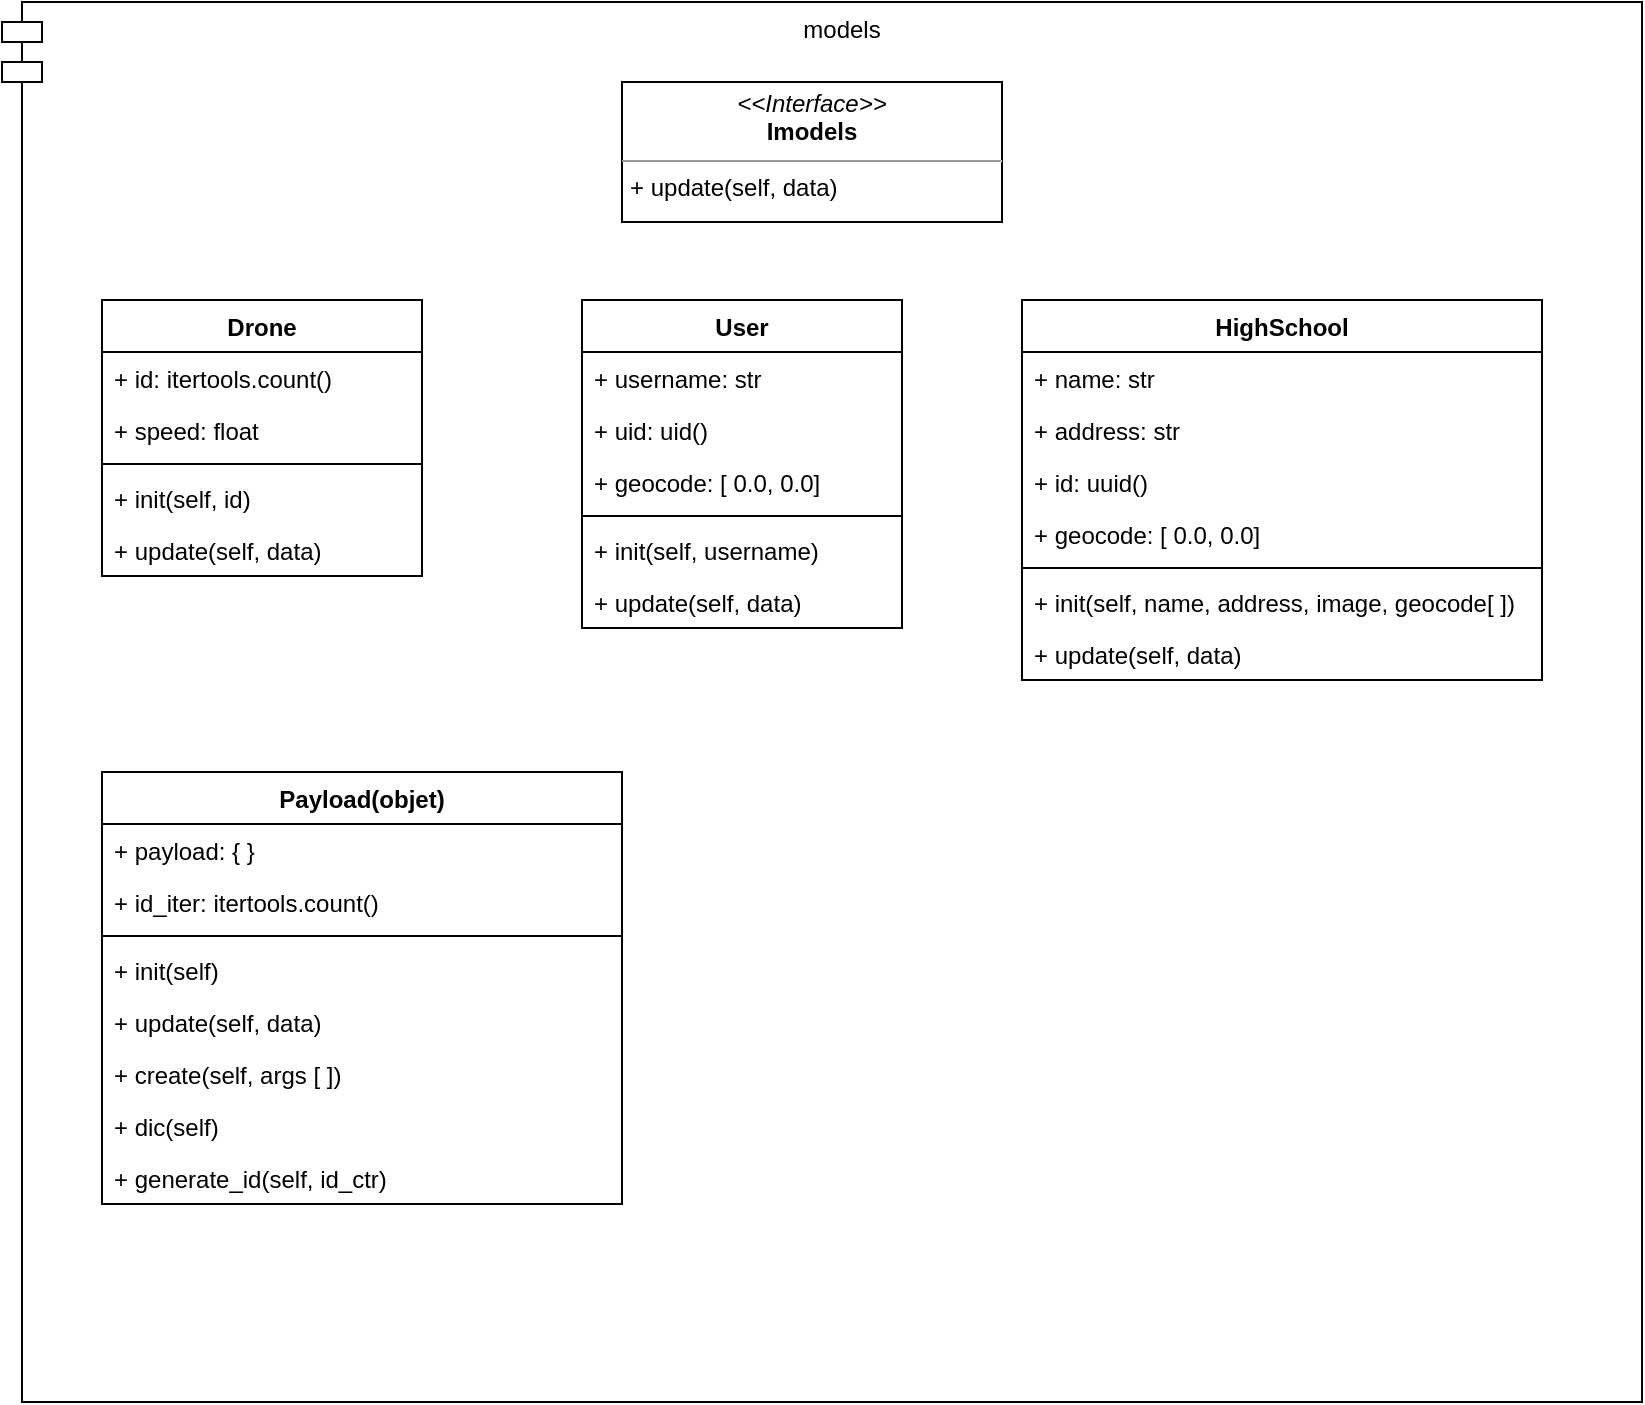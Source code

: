 <mxfile version="14.5.10" type="github" pages="4">
  <diagram id="TdWD0w93wvNsjDnutRls" name="models">
    <mxGraphModel dx="862" dy="450" grid="1" gridSize="10" guides="1" tooltips="1" connect="1" arrows="1" fold="1" page="1" pageScale="1" pageWidth="850" pageHeight="1100" math="0" shadow="0">
      <root>
        <mxCell id="dMVoEUgu7rUzdq6CfvKK-0" />
        <mxCell id="dMVoEUgu7rUzdq6CfvKK-1" parent="dMVoEUgu7rUzdq6CfvKK-0" />
        <mxCell id="dMVoEUgu7rUzdq6CfvKK-2" value="models" style="shape=module;align=left;spacingLeft=20;align=center;verticalAlign=top;" parent="dMVoEUgu7rUzdq6CfvKK-1" vertex="1">
          <mxGeometry x="20" y="70" width="820" height="700" as="geometry" />
        </mxCell>
        <mxCell id="dMVoEUgu7rUzdq6CfvKK-3" value="Drone" style="swimlane;fontStyle=1;align=center;verticalAlign=top;childLayout=stackLayout;horizontal=1;startSize=26;horizontalStack=0;resizeParent=1;resizeParentMax=0;resizeLast=0;collapsible=1;marginBottom=0;" parent="dMVoEUgu7rUzdq6CfvKK-1" vertex="1">
          <mxGeometry x="70" y="219" width="160" height="138" as="geometry" />
        </mxCell>
        <mxCell id="dMVoEUgu7rUzdq6CfvKK-4" value="+ id: itertools.count()" style="text;strokeColor=none;fillColor=none;align=left;verticalAlign=top;spacingLeft=4;spacingRight=4;overflow=hidden;rotatable=0;points=[[0,0.5],[1,0.5]];portConstraint=eastwest;" parent="dMVoEUgu7rUzdq6CfvKK-3" vertex="1">
          <mxGeometry y="26" width="160" height="26" as="geometry" />
        </mxCell>
        <mxCell id="dMVoEUgu7rUzdq6CfvKK-8" value="+ speed: float" style="text;strokeColor=none;fillColor=none;align=left;verticalAlign=top;spacingLeft=4;spacingRight=4;overflow=hidden;rotatable=0;points=[[0,0.5],[1,0.5]];portConstraint=eastwest;" parent="dMVoEUgu7rUzdq6CfvKK-3" vertex="1">
          <mxGeometry y="52" width="160" height="26" as="geometry" />
        </mxCell>
        <mxCell id="dMVoEUgu7rUzdq6CfvKK-5" value="" style="line;strokeWidth=1;fillColor=none;align=left;verticalAlign=middle;spacingTop=-1;spacingLeft=3;spacingRight=3;rotatable=0;labelPosition=right;points=[];portConstraint=eastwest;" parent="dMVoEUgu7rUzdq6CfvKK-3" vertex="1">
          <mxGeometry y="78" width="160" height="8" as="geometry" />
        </mxCell>
        <mxCell id="dMVoEUgu7rUzdq6CfvKK-6" value="+ init(self, id)" style="text;strokeColor=none;fillColor=none;align=left;verticalAlign=top;spacingLeft=4;spacingRight=4;overflow=hidden;rotatable=0;points=[[0,0.5],[1,0.5]];portConstraint=eastwest;" parent="dMVoEUgu7rUzdq6CfvKK-3" vertex="1">
          <mxGeometry y="86" width="160" height="26" as="geometry" />
        </mxCell>
        <mxCell id="dMVoEUgu7rUzdq6CfvKK-7" value="+ update(self, data)" style="text;strokeColor=none;fillColor=none;align=left;verticalAlign=top;spacingLeft=4;spacingRight=4;overflow=hidden;rotatable=0;points=[[0,0.5],[1,0.5]];portConstraint=eastwest;" parent="dMVoEUgu7rUzdq6CfvKK-3" vertex="1">
          <mxGeometry y="112" width="160" height="26" as="geometry" />
        </mxCell>
        <mxCell id="dMVoEUgu7rUzdq6CfvKK-10" value="User" style="swimlane;fontStyle=1;align=center;verticalAlign=top;childLayout=stackLayout;horizontal=1;startSize=26;horizontalStack=0;resizeParent=1;resizeParentMax=0;resizeLast=0;collapsible=1;marginBottom=0;" parent="dMVoEUgu7rUzdq6CfvKK-1" vertex="1">
          <mxGeometry x="310" y="219" width="160" height="164" as="geometry" />
        </mxCell>
        <mxCell id="dMVoEUgu7rUzdq6CfvKK-11" value="+ username: str" style="text;strokeColor=none;fillColor=none;align=left;verticalAlign=top;spacingLeft=4;spacingRight=4;overflow=hidden;rotatable=0;points=[[0,0.5],[1,0.5]];portConstraint=eastwest;" parent="dMVoEUgu7rUzdq6CfvKK-10" vertex="1">
          <mxGeometry y="26" width="160" height="26" as="geometry" />
        </mxCell>
        <mxCell id="PnKO6zzYoEROyyv8Z7TP-0" value="+ uid: uid()" style="text;strokeColor=none;fillColor=none;align=left;verticalAlign=top;spacingLeft=4;spacingRight=4;overflow=hidden;rotatable=0;points=[[0,0.5],[1,0.5]];portConstraint=eastwest;" vertex="1" parent="dMVoEUgu7rUzdq6CfvKK-10">
          <mxGeometry y="52" width="160" height="26" as="geometry" />
        </mxCell>
        <mxCell id="dMVoEUgu7rUzdq6CfvKK-14" value="+ geocode: [ 0.0, 0.0]" style="text;strokeColor=none;fillColor=none;align=left;verticalAlign=top;spacingLeft=4;spacingRight=4;overflow=hidden;rotatable=0;points=[[0,0.5],[1,0.5]];portConstraint=eastwest;" parent="dMVoEUgu7rUzdq6CfvKK-10" vertex="1">
          <mxGeometry y="78" width="160" height="26" as="geometry" />
        </mxCell>
        <mxCell id="dMVoEUgu7rUzdq6CfvKK-12" value="" style="line;strokeWidth=1;fillColor=none;align=left;verticalAlign=middle;spacingTop=-1;spacingLeft=3;spacingRight=3;rotatable=0;labelPosition=right;points=[];portConstraint=eastwest;" parent="dMVoEUgu7rUzdq6CfvKK-10" vertex="1">
          <mxGeometry y="104" width="160" height="8" as="geometry" />
        </mxCell>
        <mxCell id="dMVoEUgu7rUzdq6CfvKK-18" value="+ init(self, username)" style="text;strokeColor=none;fillColor=none;align=left;verticalAlign=top;spacingLeft=4;spacingRight=4;overflow=hidden;rotatable=0;points=[[0,0.5],[1,0.5]];portConstraint=eastwest;" parent="dMVoEUgu7rUzdq6CfvKK-10" vertex="1">
          <mxGeometry y="112" width="160" height="26" as="geometry" />
        </mxCell>
        <mxCell id="dMVoEUgu7rUzdq6CfvKK-17" value="+ update(self, data)" style="text;strokeColor=none;fillColor=none;align=left;verticalAlign=top;spacingLeft=4;spacingRight=4;overflow=hidden;rotatable=0;points=[[0,0.5],[1,0.5]];portConstraint=eastwest;" parent="dMVoEUgu7rUzdq6CfvKK-10" vertex="1">
          <mxGeometry y="138" width="160" height="26" as="geometry" />
        </mxCell>
        <mxCell id="dMVoEUgu7rUzdq6CfvKK-16" value="&lt;p style=&quot;margin: 0px ; margin-top: 4px ; text-align: center&quot;&gt;&lt;i&gt;&amp;lt;&amp;lt;Interface&amp;gt;&amp;gt;&lt;/i&gt;&lt;br&gt;&lt;b&gt;Imodels&lt;/b&gt;&lt;/p&gt;&lt;hr size=&quot;1&quot;&gt;&lt;p style=&quot;margin: 0px ; margin-left: 4px&quot;&gt;&lt;/p&gt;&lt;p style=&quot;margin: 0px ; margin-left: 4px&quot;&gt;+ update(self, data)&lt;/p&gt;" style="verticalAlign=top;align=left;overflow=fill;fontSize=12;fontFamily=Helvetica;html=1;" parent="dMVoEUgu7rUzdq6CfvKK-1" vertex="1">
          <mxGeometry x="330" y="110" width="190" height="70" as="geometry" />
        </mxCell>
        <mxCell id="dMVoEUgu7rUzdq6CfvKK-19" value="HighSchool" style="swimlane;fontStyle=1;align=center;verticalAlign=top;childLayout=stackLayout;horizontal=1;startSize=26;horizontalStack=0;resizeParent=1;resizeParentMax=0;resizeLast=0;collapsible=1;marginBottom=0;" parent="dMVoEUgu7rUzdq6CfvKK-1" vertex="1">
          <mxGeometry x="530" y="219" width="260" height="190" as="geometry" />
        </mxCell>
        <mxCell id="dMVoEUgu7rUzdq6CfvKK-20" value="+ name: str" style="text;strokeColor=none;fillColor=none;align=left;verticalAlign=top;spacingLeft=4;spacingRight=4;overflow=hidden;rotatable=0;points=[[0,0.5],[1,0.5]];portConstraint=eastwest;" parent="dMVoEUgu7rUzdq6CfvKK-19" vertex="1">
          <mxGeometry y="26" width="260" height="26" as="geometry" />
        </mxCell>
        <mxCell id="dMVoEUgu7rUzdq6CfvKK-25" value="+ address: str" style="text;strokeColor=none;fillColor=none;align=left;verticalAlign=top;spacingLeft=4;spacingRight=4;overflow=hidden;rotatable=0;points=[[0,0.5],[1,0.5]];portConstraint=eastwest;" parent="dMVoEUgu7rUzdq6CfvKK-19" vertex="1">
          <mxGeometry y="52" width="260" height="26" as="geometry" />
        </mxCell>
        <mxCell id="dMVoEUgu7rUzdq6CfvKK-26" value="+ id: uuid()" style="text;strokeColor=none;fillColor=none;align=left;verticalAlign=top;spacingLeft=4;spacingRight=4;overflow=hidden;rotatable=0;points=[[0,0.5],[1,0.5]];portConstraint=eastwest;" parent="dMVoEUgu7rUzdq6CfvKK-19" vertex="1">
          <mxGeometry y="78" width="260" height="26" as="geometry" />
        </mxCell>
        <mxCell id="dMVoEUgu7rUzdq6CfvKK-21" value="+ geocode: [ 0.0, 0.0]" style="text;strokeColor=none;fillColor=none;align=left;verticalAlign=top;spacingLeft=4;spacingRight=4;overflow=hidden;rotatable=0;points=[[0,0.5],[1,0.5]];portConstraint=eastwest;" parent="dMVoEUgu7rUzdq6CfvKK-19" vertex="1">
          <mxGeometry y="104" width="260" height="26" as="geometry" />
        </mxCell>
        <mxCell id="dMVoEUgu7rUzdq6CfvKK-22" value="" style="line;strokeWidth=1;fillColor=none;align=left;verticalAlign=middle;spacingTop=-1;spacingLeft=3;spacingRight=3;rotatable=0;labelPosition=right;points=[];portConstraint=eastwest;" parent="dMVoEUgu7rUzdq6CfvKK-19" vertex="1">
          <mxGeometry y="130" width="260" height="8" as="geometry" />
        </mxCell>
        <mxCell id="dMVoEUgu7rUzdq6CfvKK-23" value="+ init(self, name, address, image, geocode[ ])" style="text;strokeColor=none;fillColor=none;align=left;verticalAlign=top;spacingLeft=4;spacingRight=4;overflow=hidden;rotatable=0;points=[[0,0.5],[1,0.5]];portConstraint=eastwest;" parent="dMVoEUgu7rUzdq6CfvKK-19" vertex="1">
          <mxGeometry y="138" width="260" height="26" as="geometry" />
        </mxCell>
        <mxCell id="dMVoEUgu7rUzdq6CfvKK-24" value="+ update(self, data)" style="text;strokeColor=none;fillColor=none;align=left;verticalAlign=top;spacingLeft=4;spacingRight=4;overflow=hidden;rotatable=0;points=[[0,0.5],[1,0.5]];portConstraint=eastwest;" parent="dMVoEUgu7rUzdq6CfvKK-19" vertex="1">
          <mxGeometry y="164" width="260" height="26" as="geometry" />
        </mxCell>
        <mxCell id="PnKO6zzYoEROyyv8Z7TP-1" value="Payload(objet)" style="swimlane;fontStyle=1;align=center;verticalAlign=top;childLayout=stackLayout;horizontal=1;startSize=26;horizontalStack=0;resizeParent=1;resizeParentMax=0;resizeLast=0;collapsible=1;marginBottom=0;" vertex="1" parent="dMVoEUgu7rUzdq6CfvKK-1">
          <mxGeometry x="70" y="455" width="260" height="216" as="geometry" />
        </mxCell>
        <mxCell id="PnKO6zzYoEROyyv8Z7TP-2" value="+ payload: { }" style="text;strokeColor=none;fillColor=none;align=left;verticalAlign=top;spacingLeft=4;spacingRight=4;overflow=hidden;rotatable=0;points=[[0,0.5],[1,0.5]];portConstraint=eastwest;" vertex="1" parent="PnKO6zzYoEROyyv8Z7TP-1">
          <mxGeometry y="26" width="260" height="26" as="geometry" />
        </mxCell>
        <mxCell id="PnKO6zzYoEROyyv8Z7TP-3" value="+ id_iter: itertools.count()" style="text;strokeColor=none;fillColor=none;align=left;verticalAlign=top;spacingLeft=4;spacingRight=4;overflow=hidden;rotatable=0;points=[[0,0.5],[1,0.5]];portConstraint=eastwest;" vertex="1" parent="PnKO6zzYoEROyyv8Z7TP-1">
          <mxGeometry y="52" width="260" height="26" as="geometry" />
        </mxCell>
        <mxCell id="PnKO6zzYoEROyyv8Z7TP-6" value="" style="line;strokeWidth=1;fillColor=none;align=left;verticalAlign=middle;spacingTop=-1;spacingLeft=3;spacingRight=3;rotatable=0;labelPosition=right;points=[];portConstraint=eastwest;" vertex="1" parent="PnKO6zzYoEROyyv8Z7TP-1">
          <mxGeometry y="78" width="260" height="8" as="geometry" />
        </mxCell>
        <mxCell id="PnKO6zzYoEROyyv8Z7TP-7" value="+ init(self)" style="text;strokeColor=none;fillColor=none;align=left;verticalAlign=top;spacingLeft=4;spacingRight=4;overflow=hidden;rotatable=0;points=[[0,0.5],[1,0.5]];portConstraint=eastwest;" vertex="1" parent="PnKO6zzYoEROyyv8Z7TP-1">
          <mxGeometry y="86" width="260" height="26" as="geometry" />
        </mxCell>
        <mxCell id="PnKO6zzYoEROyyv8Z7TP-8" value="+ update(self, data)" style="text;strokeColor=none;fillColor=none;align=left;verticalAlign=top;spacingLeft=4;spacingRight=4;overflow=hidden;rotatable=0;points=[[0,0.5],[1,0.5]];portConstraint=eastwest;" vertex="1" parent="PnKO6zzYoEROyyv8Z7TP-1">
          <mxGeometry y="112" width="260" height="26" as="geometry" />
        </mxCell>
        <mxCell id="PnKO6zzYoEROyyv8Z7TP-9" value="+ create(self, args [ ])" style="text;strokeColor=none;fillColor=none;align=left;verticalAlign=top;spacingLeft=4;spacingRight=4;overflow=hidden;rotatable=0;points=[[0,0.5],[1,0.5]];portConstraint=eastwest;" vertex="1" parent="PnKO6zzYoEROyyv8Z7TP-1">
          <mxGeometry y="138" width="260" height="26" as="geometry" />
        </mxCell>
        <mxCell id="PnKO6zzYoEROyyv8Z7TP-10" value="+ dic(self)" style="text;strokeColor=none;fillColor=none;align=left;verticalAlign=top;spacingLeft=4;spacingRight=4;overflow=hidden;rotatable=0;points=[[0,0.5],[1,0.5]];portConstraint=eastwest;" vertex="1" parent="PnKO6zzYoEROyyv8Z7TP-1">
          <mxGeometry y="164" width="260" height="26" as="geometry" />
        </mxCell>
        <mxCell id="PnKO6zzYoEROyyv8Z7TP-11" value="+ generate_id(self, id_ctr)" style="text;strokeColor=none;fillColor=none;align=left;verticalAlign=top;spacingLeft=4;spacingRight=4;overflow=hidden;rotatable=0;points=[[0,0.5],[1,0.5]];portConstraint=eastwest;" vertex="1" parent="PnKO6zzYoEROyyv8Z7TP-1">
          <mxGeometry y="190" width="260" height="26" as="geometry" />
        </mxCell>
      </root>
    </mxGraphModel>
  </diagram>
  <diagram id="L4aOaPKghjRBh_glBOwT" name="utils">
    <mxGraphModel dx="876" dy="393" grid="1" gridSize="10" guides="1" tooltips="1" connect="1" arrows="1" fold="1" page="1" pageScale="1" pageWidth="850" pageHeight="1100" math="0" shadow="0">
      <root>
        <mxCell id="RBmDC9nWxLr01PkFw7gO-0" />
        <mxCell id="RBmDC9nWxLr01PkFw7gO-1" parent="RBmDC9nWxLr01PkFw7gO-0" />
        <mxCell id="dp98t0aPJaycaI7kP40D-0" value="utils" style="shape=module;align=left;spacingLeft=20;align=center;verticalAlign=top;" vertex="1" parent="RBmDC9nWxLr01PkFw7gO-1">
          <mxGeometry x="20" y="40" width="820" height="290" as="geometry" />
        </mxCell>
        <mxCell id="dp98t0aPJaycaI7kP40D-1" value="Utils" style="swimlane;fontStyle=1;align=center;verticalAlign=top;childLayout=stackLayout;horizontal=1;startSize=26;horizontalStack=0;resizeParent=1;resizeParentMax=0;resizeLast=0;collapsible=1;marginBottom=0;" vertex="1" parent="RBmDC9nWxLr01PkFw7gO-1">
          <mxGeometry x="100" y="70" width="470" height="216" as="geometry" />
        </mxCell>
        <mxCell id="dp98t0aPJaycaI7kP40D-2" value="+ field: type" style="text;strokeColor=none;fillColor=none;align=left;verticalAlign=top;spacingLeft=4;spacingRight=4;overflow=hidden;rotatable=0;points=[[0,0.5],[1,0.5]];portConstraint=eastwest;" vertex="1" parent="dp98t0aPJaycaI7kP40D-1">
          <mxGeometry y="26" width="470" height="26" as="geometry" />
        </mxCell>
        <mxCell id="dp98t0aPJaycaI7kP40D-3" value="" style="line;strokeWidth=1;fillColor=none;align=left;verticalAlign=middle;spacingTop=-1;spacingLeft=3;spacingRight=3;rotatable=0;labelPosition=right;points=[];portConstraint=eastwest;" vertex="1" parent="dp98t0aPJaycaI7kP40D-1">
          <mxGeometry y="52" width="470" height="8" as="geometry" />
        </mxCell>
        <mxCell id="dp98t0aPJaycaI7kP40D-4" value="+ init(self)" style="text;strokeColor=none;fillColor=none;align=left;verticalAlign=top;spacingLeft=4;spacingRight=4;overflow=hidden;rotatable=0;points=[[0,0.5],[1,0.5]];portConstraint=eastwest;" vertex="1" parent="dp98t0aPJaycaI7kP40D-1">
          <mxGeometry y="60" width="470" height="26" as="geometry" />
        </mxCell>
        <mxCell id="dp98t0aPJaycaI7kP40D-5" value="+ dist_between_two_lat_lon(self, *args[ ]): float" style="text;strokeColor=none;fillColor=none;align=left;verticalAlign=top;spacingLeft=4;spacingRight=4;overflow=hidden;rotatable=0;points=[[0,0.5],[1,0.5]];portConstraint=eastwest;" vertex="1" parent="dp98t0aPJaycaI7kP40D-1">
          <mxGeometry y="86" width="470" height="26" as="geometry" />
        </mxCell>
        <mxCell id="dp98t0aPJaycaI7kP40D-6" value="+ find_closest_lat_lon(self, data, userLocation): geoCodes" style="text;strokeColor=none;fillColor=none;align=left;verticalAlign=top;spacingLeft=4;spacingRight=4;overflow=hidden;rotatable=0;points=[[0,0.5],[1,0.5]];portConstraint=eastwest;" vertex="1" parent="dp98t0aPJaycaI7kP40D-1">
          <mxGeometry y="112" width="470" height="26" as="geometry" />
        </mxCell>
        <mxCell id="dp98t0aPJaycaI7kP40D-7" value="+ geocode_to_address(self, geoCode): str" style="text;strokeColor=none;fillColor=none;align=left;verticalAlign=top;spacingLeft=4;spacingRight=4;overflow=hidden;rotatable=0;points=[[0,0.5],[1,0.5]];portConstraint=eastwest;" vertex="1" parent="dp98t0aPJaycaI7kP40D-1">
          <mxGeometry y="138" width="470" height="26" as="geometry" />
        </mxCell>
        <mxCell id="dp98t0aPJaycaI7kP40D-8" value="+ address_to_geocode(self, address:str): geocode" style="text;strokeColor=none;fillColor=none;align=left;verticalAlign=top;spacingLeft=4;spacingRight=4;overflow=hidden;rotatable=0;points=[[0,0.5],[1,0.5]];portConstraint=eastwest;" vertex="1" parent="dp98t0aPJaycaI7kP40D-1">
          <mxGeometry y="164" width="470" height="26" as="geometry" />
        </mxCell>
        <mxCell id="dp98t0aPJaycaI7kP40D-9" value="+ miles_between(self, userLocation:str, schoolGeocode. geocode): float" style="text;strokeColor=none;fillColor=none;align=left;verticalAlign=top;spacingLeft=4;spacingRight=4;overflow=hidden;rotatable=0;points=[[0,0.5],[1,0.5]];portConstraint=eastwest;" vertex="1" parent="dp98t0aPJaycaI7kP40D-1">
          <mxGeometry y="190" width="470" height="26" as="geometry" />
        </mxCell>
      </root>
    </mxGraphModel>
  </diagram>
  <diagram id="C5RBs43oDa-KdzZeNtuy" name="controllers">
    <mxGraphModel dx="876" dy="393" grid="1" gridSize="10" guides="1" tooltips="1" connect="1" arrows="1" fold="1" page="1" pageScale="1" pageWidth="827" pageHeight="1169" math="0" shadow="0">
      <root>
        <mxCell id="WIyWlLk6GJQsqaUBKTNV-0" />
        <mxCell id="WIyWlLk6GJQsqaUBKTNV-1" parent="WIyWlLk6GJQsqaUBKTNV-0" />
        <mxCell id="s5RBkgDItihvCO-z5r_Y-5" value="controllers.py" style="shape=module;align=left;spacingLeft=20;align=center;verticalAlign=top;" vertex="1" parent="WIyWlLk6GJQsqaUBKTNV-1">
          <mxGeometry x="30" y="70" width="770" height="850" as="geometry" />
        </mxCell>
        <mxCell id="s5RBkgDItihvCO-z5r_Y-0" value="ControllerDrones" style="swimlane;fontStyle=1;align=center;verticalAlign=top;childLayout=stackLayout;horizontal=1;startSize=26;horizontalStack=0;resizeParent=1;resizeParentMax=0;resizeLast=0;collapsible=1;marginBottom=0;" vertex="1" parent="WIyWlLk6GJQsqaUBKTNV-1">
          <mxGeometry x="60" y="140" width="210" height="190" as="geometry" />
        </mxCell>
        <mxCell id="s5RBkgDItihvCO-z5r_Y-1" value="+ drones: [ ]" style="text;strokeColor=none;fillColor=none;align=left;verticalAlign=top;spacingLeft=4;spacingRight=4;overflow=hidden;rotatable=0;points=[[0,0.5],[1,0.5]];portConstraint=eastwest;" vertex="1" parent="s5RBkgDItihvCO-z5r_Y-0">
          <mxGeometry y="26" width="210" height="26" as="geometry" />
        </mxCell>
        <mxCell id="s5RBkgDItihvCO-z5r_Y-4" value="+ drones_id: [ ]" style="text;strokeColor=none;fillColor=none;align=left;verticalAlign=top;spacingLeft=4;spacingRight=4;overflow=hidden;rotatable=0;points=[[0,0.5],[1,0.5]];portConstraint=eastwest;" vertex="1" parent="s5RBkgDItihvCO-z5r_Y-0">
          <mxGeometry y="52" width="210" height="26" as="geometry" />
        </mxCell>
        <mxCell id="s5RBkgDItihvCO-z5r_Y-2" value="" style="line;strokeWidth=1;fillColor=none;align=left;verticalAlign=middle;spacingTop=-1;spacingLeft=3;spacingRight=3;rotatable=0;labelPosition=right;points=[];portConstraint=eastwest;" vertex="1" parent="s5RBkgDItihvCO-z5r_Y-0">
          <mxGeometry y="78" width="210" height="8" as="geometry" />
        </mxCell>
        <mxCell id="s5RBkgDItihvCO-z5r_Y-3" value="+ get(self, id: int): Drone()" style="text;strokeColor=none;fillColor=none;align=left;verticalAlign=top;spacingLeft=4;spacingRight=4;overflow=hidden;rotatable=0;points=[[0,0.5],[1,0.5]];portConstraint=eastwest;" vertex="1" parent="s5RBkgDItihvCO-z5r_Y-0">
          <mxGeometry y="86" width="210" height="26" as="geometry" />
        </mxCell>
        <mxCell id="aj-DKwJ15-lbSr-2Zpdy-0" value="+ get_all(self): drones[Drone]" style="text;strokeColor=none;fillColor=none;align=left;verticalAlign=top;spacingLeft=4;spacingRight=4;overflow=hidden;rotatable=0;points=[[0,0.5],[1,0.5]];portConstraint=eastwest;" vertex="1" parent="s5RBkgDItihvCO-z5r_Y-0">
          <mxGeometry y="112" width="210" height="26" as="geometry" />
        </mxCell>
        <mxCell id="aj-DKwJ15-lbSr-2Zpdy-1" value="+ create(self, drone_id): boolean" style="text;strokeColor=none;fillColor=none;align=left;verticalAlign=top;spacingLeft=4;spacingRight=4;overflow=hidden;rotatable=0;points=[[0,0.5],[1,0.5]];portConstraint=eastwest;" vertex="1" parent="s5RBkgDItihvCO-z5r_Y-0">
          <mxGeometry y="138" width="210" height="26" as="geometry" />
        </mxCell>
        <mxCell id="aj-DKwJ15-lbSr-2Zpdy-2" value="+ update(self, drone: Drone())" style="text;strokeColor=none;fillColor=none;align=left;verticalAlign=top;spacingLeft=4;spacingRight=4;overflow=hidden;rotatable=0;points=[[0,0.5],[1,0.5]];portConstraint=eastwest;" vertex="1" parent="s5RBkgDItihvCO-z5r_Y-0">
          <mxGeometry y="164" width="210" height="26" as="geometry" />
        </mxCell>
        <mxCell id="aj-DKwJ15-lbSr-2Zpdy-3" value="ControllerUsers" style="swimlane;fontStyle=1;align=center;verticalAlign=top;childLayout=stackLayout;horizontal=1;startSize=26;horizontalStack=0;resizeParent=1;resizeParentMax=0;resizeLast=0;collapsible=1;marginBottom=0;" vertex="1" parent="WIyWlLk6GJQsqaUBKTNV-1">
          <mxGeometry x="309" y="140" width="210" height="190" as="geometry" />
        </mxCell>
        <mxCell id="aj-DKwJ15-lbSr-2Zpdy-4" value="+ users: [ ]" style="text;strokeColor=none;fillColor=none;align=left;verticalAlign=top;spacingLeft=4;spacingRight=4;overflow=hidden;rotatable=0;points=[[0,0.5],[1,0.5]];portConstraint=eastwest;" vertex="1" parent="aj-DKwJ15-lbSr-2Zpdy-3">
          <mxGeometry y="26" width="210" height="26" as="geometry" />
        </mxCell>
        <mxCell id="aj-DKwJ15-lbSr-2Zpdy-5" value="+ usernames: [ ]" style="text;strokeColor=none;fillColor=none;align=left;verticalAlign=top;spacingLeft=4;spacingRight=4;overflow=hidden;rotatable=0;points=[[0,0.5],[1,0.5]];portConstraint=eastwest;" vertex="1" parent="aj-DKwJ15-lbSr-2Zpdy-3">
          <mxGeometry y="52" width="210" height="26" as="geometry" />
        </mxCell>
        <mxCell id="aj-DKwJ15-lbSr-2Zpdy-6" value="" style="line;strokeWidth=1;fillColor=none;align=left;verticalAlign=middle;spacingTop=-1;spacingLeft=3;spacingRight=3;rotatable=0;labelPosition=right;points=[];portConstraint=eastwest;" vertex="1" parent="aj-DKwJ15-lbSr-2Zpdy-3">
          <mxGeometry y="78" width="210" height="8" as="geometry" />
        </mxCell>
        <mxCell id="aj-DKwJ15-lbSr-2Zpdy-7" value="+ get(self, username: str): User()" style="text;strokeColor=none;fillColor=none;align=left;verticalAlign=top;spacingLeft=4;spacingRight=4;overflow=hidden;rotatable=0;points=[[0,0.5],[1,0.5]];portConstraint=eastwest;" vertex="1" parent="aj-DKwJ15-lbSr-2Zpdy-3">
          <mxGeometry y="86" width="210" height="26" as="geometry" />
        </mxCell>
        <mxCell id="aj-DKwJ15-lbSr-2Zpdy-8" value="+ get_all(self): users[User]" style="text;strokeColor=none;fillColor=none;align=left;verticalAlign=top;spacingLeft=4;spacingRight=4;overflow=hidden;rotatable=0;points=[[0,0.5],[1,0.5]];portConstraint=eastwest;" vertex="1" parent="aj-DKwJ15-lbSr-2Zpdy-3">
          <mxGeometry y="112" width="210" height="26" as="geometry" />
        </mxCell>
        <mxCell id="aj-DKwJ15-lbSr-2Zpdy-9" value="+ create(self, username:str): boolean" style="text;strokeColor=none;fillColor=none;align=left;verticalAlign=top;spacingLeft=4;spacingRight=4;overflow=hidden;rotatable=0;points=[[0,0.5],[1,0.5]];portConstraint=eastwest;" vertex="1" parent="aj-DKwJ15-lbSr-2Zpdy-3">
          <mxGeometry y="138" width="210" height="26" as="geometry" />
        </mxCell>
        <mxCell id="aj-DKwJ15-lbSr-2Zpdy-10" value="+ update(self, user:User())" style="text;strokeColor=none;fillColor=none;align=left;verticalAlign=top;spacingLeft=4;spacingRight=4;overflow=hidden;rotatable=0;points=[[0,0.5],[1,0.5]];portConstraint=eastwest;" vertex="1" parent="aj-DKwJ15-lbSr-2Zpdy-3">
          <mxGeometry y="164" width="210" height="26" as="geometry" />
        </mxCell>
        <mxCell id="aj-DKwJ15-lbSr-2Zpdy-11" value="ControllerHighSchools" style="swimlane;fontStyle=1;align=center;verticalAlign=top;childLayout=stackLayout;horizontal=1;startSize=26;horizontalStack=0;resizeParent=1;resizeParentMax=0;resizeLast=0;collapsible=1;marginBottom=0;" vertex="1" parent="WIyWlLk6GJQsqaUBKTNV-1">
          <mxGeometry x="550" y="140" width="240" height="190" as="geometry" />
        </mxCell>
        <mxCell id="aj-DKwJ15-lbSr-2Zpdy-12" value="+ high_schools: [ ]" style="text;strokeColor=none;fillColor=none;align=left;verticalAlign=top;spacingLeft=4;spacingRight=4;overflow=hidden;rotatable=0;points=[[0,0.5],[1,0.5]];portConstraint=eastwest;" vertex="1" parent="aj-DKwJ15-lbSr-2Zpdy-11">
          <mxGeometry y="26" width="240" height="26" as="geometry" />
        </mxCell>
        <mxCell id="aj-DKwJ15-lbSr-2Zpdy-14" value="" style="line;strokeWidth=1;fillColor=none;align=left;verticalAlign=middle;spacingTop=-1;spacingLeft=3;spacingRight=3;rotatable=0;labelPosition=right;points=[];portConstraint=eastwest;" vertex="1" parent="aj-DKwJ15-lbSr-2Zpdy-11">
          <mxGeometry y="52" width="240" height="8" as="geometry" />
        </mxCell>
        <mxCell id="aj-DKwJ15-lbSr-2Zpdy-15" value="+ get(self, name: str): HighSchool()" style="text;strokeColor=none;fillColor=none;align=left;verticalAlign=top;spacingLeft=4;spacingRight=4;overflow=hidden;rotatable=0;points=[[0,0.5],[1,0.5]];portConstraint=eastwest;" vertex="1" parent="aj-DKwJ15-lbSr-2Zpdy-11">
          <mxGeometry y="60" width="240" height="26" as="geometry" />
        </mxCell>
        <mxCell id="aj-DKwJ15-lbSr-2Zpdy-16" value="+ get_all(self): highSchools[HighSchool]" style="text;strokeColor=none;fillColor=none;align=left;verticalAlign=top;spacingLeft=4;spacingRight=4;overflow=hidden;rotatable=0;points=[[0,0.5],[1,0.5]];portConstraint=eastwest;" vertex="1" parent="aj-DKwJ15-lbSr-2Zpdy-11">
          <mxGeometry y="86" width="240" height="26" as="geometry" />
        </mxCell>
        <mxCell id="aj-DKwJ15-lbSr-2Zpdy-17" value="+ create(self, name:str, address: str, &#xa;img: Image(), geocode[ ]): boolean" style="text;strokeColor=none;fillColor=none;align=left;verticalAlign=top;spacingLeft=4;spacingRight=4;overflow=hidden;rotatable=0;points=[[0,0.5],[1,0.5]];portConstraint=eastwest;" vertex="1" parent="aj-DKwJ15-lbSr-2Zpdy-11">
          <mxGeometry y="112" width="240" height="48" as="geometry" />
        </mxCell>
        <mxCell id="aj-DKwJ15-lbSr-2Zpdy-18" value="+ update(self, highSchool:HighSchool())" style="text;strokeColor=none;fillColor=none;align=left;verticalAlign=top;spacingLeft=4;spacingRight=4;overflow=hidden;rotatable=0;points=[[0,0.5],[1,0.5]];portConstraint=eastwest;" vertex="1" parent="aj-DKwJ15-lbSr-2Zpdy-11">
          <mxGeometry y="160" width="240" height="30" as="geometry" />
        </mxCell>
        <mxCell id="k5L-56RvpHFAwSo8sae7-0" value="ControllerDatabase" style="swimlane;fontStyle=1;align=center;verticalAlign=top;childLayout=stackLayout;horizontal=1;startSize=26;horizontalStack=0;resizeParent=1;resizeParentMax=0;resizeLast=0;collapsible=1;marginBottom=0;" vertex="1" parent="WIyWlLk6GJQsqaUBKTNV-1">
          <mxGeometry x="309" y="420" width="210" height="112" as="geometry" />
        </mxCell>
        <mxCell id="k5L-56RvpHFAwSo8sae7-1" value="+ connectionString: str" style="text;strokeColor=none;fillColor=none;align=left;verticalAlign=top;spacingLeft=4;spacingRight=4;overflow=hidden;rotatable=0;points=[[0,0.5],[1,0.5]];portConstraint=eastwest;" vertex="1" parent="k5L-56RvpHFAwSo8sae7-0">
          <mxGeometry y="26" width="210" height="26" as="geometry" />
        </mxCell>
        <mxCell id="k5L-56RvpHFAwSo8sae7-3" value="" style="line;strokeWidth=1;fillColor=none;align=left;verticalAlign=middle;spacingTop=-1;spacingLeft=3;spacingRight=3;rotatable=0;labelPosition=right;points=[];portConstraint=eastwest;" vertex="1" parent="k5L-56RvpHFAwSo8sae7-0">
          <mxGeometry y="52" width="210" height="8" as="geometry" />
        </mxCell>
        <mxCell id="k5L-56RvpHFAwSo8sae7-4" value="+ connect(self): boolean" style="text;strokeColor=none;fillColor=none;align=left;verticalAlign=top;spacingLeft=4;spacingRight=4;overflow=hidden;rotatable=0;points=[[0,0.5],[1,0.5]];portConstraint=eastwest;" vertex="1" parent="k5L-56RvpHFAwSo8sae7-0">
          <mxGeometry y="60" width="210" height="26" as="geometry" />
        </mxCell>
        <mxCell id="k5L-56RvpHFAwSo8sae7-5" value="+ desconnect(self)" style="text;strokeColor=none;fillColor=none;align=left;verticalAlign=top;spacingLeft=4;spacingRight=4;overflow=hidden;rotatable=0;points=[[0,0.5],[1,0.5]];portConstraint=eastwest;" vertex="1" parent="k5L-56RvpHFAwSo8sae7-0">
          <mxGeometry y="86" width="210" height="26" as="geometry" />
        </mxCell>
      </root>
    </mxGraphModel>
  </diagram>
  <diagram id="a1Fb9YPf-OpZjkWXLLzI" name="main">
    <mxGraphModel dx="876" dy="393" grid="1" gridSize="10" guides="1" tooltips="1" connect="1" arrows="1" fold="1" page="1" pageScale="1" pageWidth="850" pageHeight="1100" math="0" shadow="0">
      <root>
        <mxCell id="L7JTZydcFYzJsst0XJUS-0" />
        <mxCell id="L7JTZydcFYzJsst0XJUS-1" parent="L7JTZydcFYzJsst0XJUS-0" />
      </root>
    </mxGraphModel>
  </diagram>
</mxfile>
